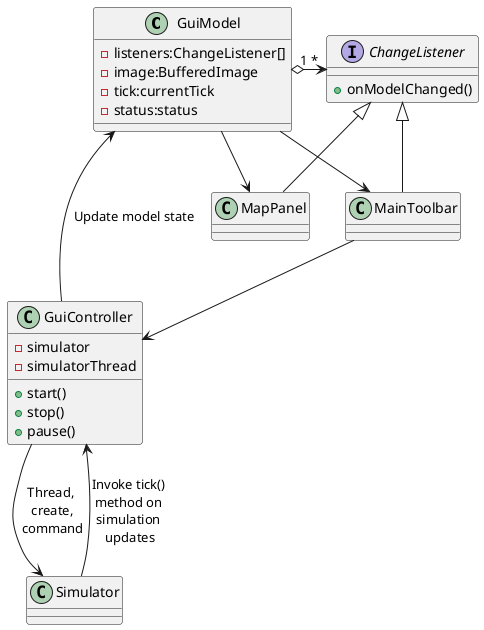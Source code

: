 @startuml

class GuiModel {
  -listeners:ChangeListener[]
  -image:BufferedImage
  -tick:currentTick
  -status:status
}

interface ChangeListener {
 +onModelChanged()
}

GuiModel "1" o-> "*" ChangeListener

class GuiController {
 -simulator
 -simulatorThread
 +start()
 +stop()
 +pause()
}

class Simulator {
}
GuiController --> Simulator: Thread, \ncreate,\ncommand
Simulator --> GuiController: Invoke tick() \nmethod on \nsimulation \nupdates


GuiController -> GuiModel: Update model state

class MainToolbar {
}

class MapPanel {
}

ChangeListener <|-- MainToolbar
ChangeListener <|-- MapPanel

MainToolbar <-- GuiModel
MapPanel <-- GuiModel

MainToolbar --> GuiController
@enduml